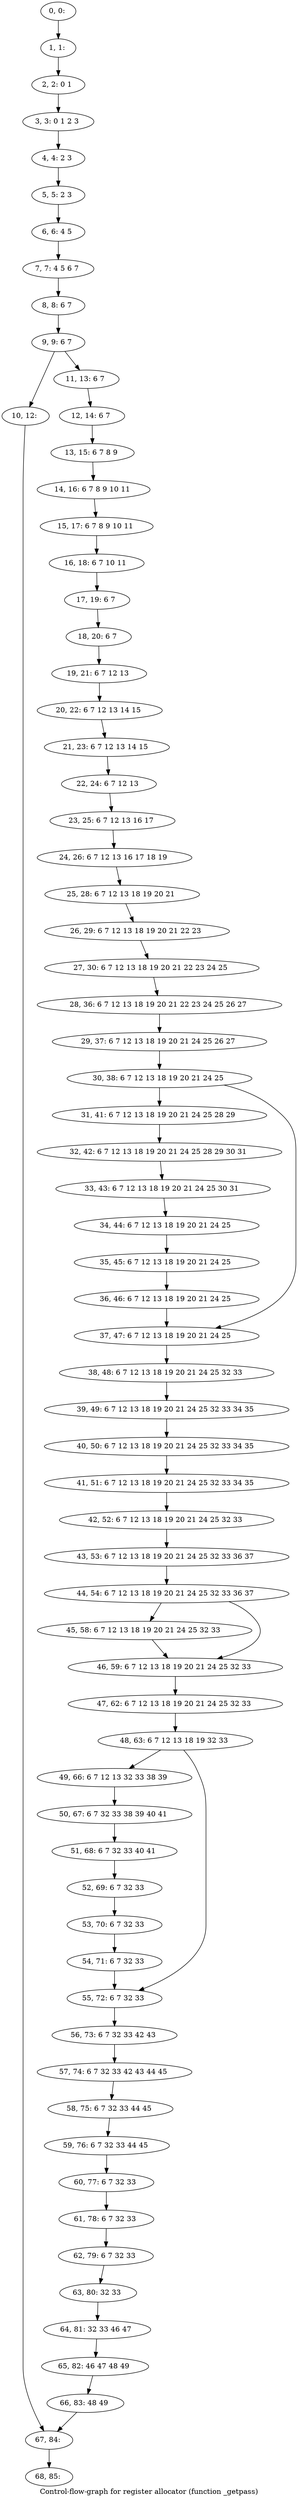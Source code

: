 digraph G {
graph [label="Control-flow-graph for register allocator (function _getpass)"]
0[label="0, 0: "];
1[label="1, 1: "];
2[label="2, 2: 0 1 "];
3[label="3, 3: 0 1 2 3 "];
4[label="4, 4: 2 3 "];
5[label="5, 5: 2 3 "];
6[label="6, 6: 4 5 "];
7[label="7, 7: 4 5 6 7 "];
8[label="8, 8: 6 7 "];
9[label="9, 9: 6 7 "];
10[label="10, 12: "];
11[label="11, 13: 6 7 "];
12[label="12, 14: 6 7 "];
13[label="13, 15: 6 7 8 9 "];
14[label="14, 16: 6 7 8 9 10 11 "];
15[label="15, 17: 6 7 8 9 10 11 "];
16[label="16, 18: 6 7 10 11 "];
17[label="17, 19: 6 7 "];
18[label="18, 20: 6 7 "];
19[label="19, 21: 6 7 12 13 "];
20[label="20, 22: 6 7 12 13 14 15 "];
21[label="21, 23: 6 7 12 13 14 15 "];
22[label="22, 24: 6 7 12 13 "];
23[label="23, 25: 6 7 12 13 16 17 "];
24[label="24, 26: 6 7 12 13 16 17 18 19 "];
25[label="25, 28: 6 7 12 13 18 19 20 21 "];
26[label="26, 29: 6 7 12 13 18 19 20 21 22 23 "];
27[label="27, 30: 6 7 12 13 18 19 20 21 22 23 24 25 "];
28[label="28, 36: 6 7 12 13 18 19 20 21 22 23 24 25 26 27 "];
29[label="29, 37: 6 7 12 13 18 19 20 21 24 25 26 27 "];
30[label="30, 38: 6 7 12 13 18 19 20 21 24 25 "];
31[label="31, 41: 6 7 12 13 18 19 20 21 24 25 28 29 "];
32[label="32, 42: 6 7 12 13 18 19 20 21 24 25 28 29 30 31 "];
33[label="33, 43: 6 7 12 13 18 19 20 21 24 25 30 31 "];
34[label="34, 44: 6 7 12 13 18 19 20 21 24 25 "];
35[label="35, 45: 6 7 12 13 18 19 20 21 24 25 "];
36[label="36, 46: 6 7 12 13 18 19 20 21 24 25 "];
37[label="37, 47: 6 7 12 13 18 19 20 21 24 25 "];
38[label="38, 48: 6 7 12 13 18 19 20 21 24 25 32 33 "];
39[label="39, 49: 6 7 12 13 18 19 20 21 24 25 32 33 34 35 "];
40[label="40, 50: 6 7 12 13 18 19 20 21 24 25 32 33 34 35 "];
41[label="41, 51: 6 7 12 13 18 19 20 21 24 25 32 33 34 35 "];
42[label="42, 52: 6 7 12 13 18 19 20 21 24 25 32 33 "];
43[label="43, 53: 6 7 12 13 18 19 20 21 24 25 32 33 36 37 "];
44[label="44, 54: 6 7 12 13 18 19 20 21 24 25 32 33 36 37 "];
45[label="45, 58: 6 7 12 13 18 19 20 21 24 25 32 33 "];
46[label="46, 59: 6 7 12 13 18 19 20 21 24 25 32 33 "];
47[label="47, 62: 6 7 12 13 18 19 20 21 24 25 32 33 "];
48[label="48, 63: 6 7 12 13 18 19 32 33 "];
49[label="49, 66: 6 7 12 13 32 33 38 39 "];
50[label="50, 67: 6 7 32 33 38 39 40 41 "];
51[label="51, 68: 6 7 32 33 40 41 "];
52[label="52, 69: 6 7 32 33 "];
53[label="53, 70: 6 7 32 33 "];
54[label="54, 71: 6 7 32 33 "];
55[label="55, 72: 6 7 32 33 "];
56[label="56, 73: 6 7 32 33 42 43 "];
57[label="57, 74: 6 7 32 33 42 43 44 45 "];
58[label="58, 75: 6 7 32 33 44 45 "];
59[label="59, 76: 6 7 32 33 44 45 "];
60[label="60, 77: 6 7 32 33 "];
61[label="61, 78: 6 7 32 33 "];
62[label="62, 79: 6 7 32 33 "];
63[label="63, 80: 32 33 "];
64[label="64, 81: 32 33 46 47 "];
65[label="65, 82: 46 47 48 49 "];
66[label="66, 83: 48 49 "];
67[label="67, 84: "];
68[label="68, 85: "];
0->1 ;
1->2 ;
2->3 ;
3->4 ;
4->5 ;
5->6 ;
6->7 ;
7->8 ;
8->9 ;
9->10 ;
9->11 ;
10->67 ;
11->12 ;
12->13 ;
13->14 ;
14->15 ;
15->16 ;
16->17 ;
17->18 ;
18->19 ;
19->20 ;
20->21 ;
21->22 ;
22->23 ;
23->24 ;
24->25 ;
25->26 ;
26->27 ;
27->28 ;
28->29 ;
29->30 ;
30->31 ;
30->37 ;
31->32 ;
32->33 ;
33->34 ;
34->35 ;
35->36 ;
36->37 ;
37->38 ;
38->39 ;
39->40 ;
40->41 ;
41->42 ;
42->43 ;
43->44 ;
44->45 ;
44->46 ;
45->46 ;
46->47 ;
47->48 ;
48->49 ;
48->55 ;
49->50 ;
50->51 ;
51->52 ;
52->53 ;
53->54 ;
54->55 ;
55->56 ;
56->57 ;
57->58 ;
58->59 ;
59->60 ;
60->61 ;
61->62 ;
62->63 ;
63->64 ;
64->65 ;
65->66 ;
66->67 ;
67->68 ;
}
